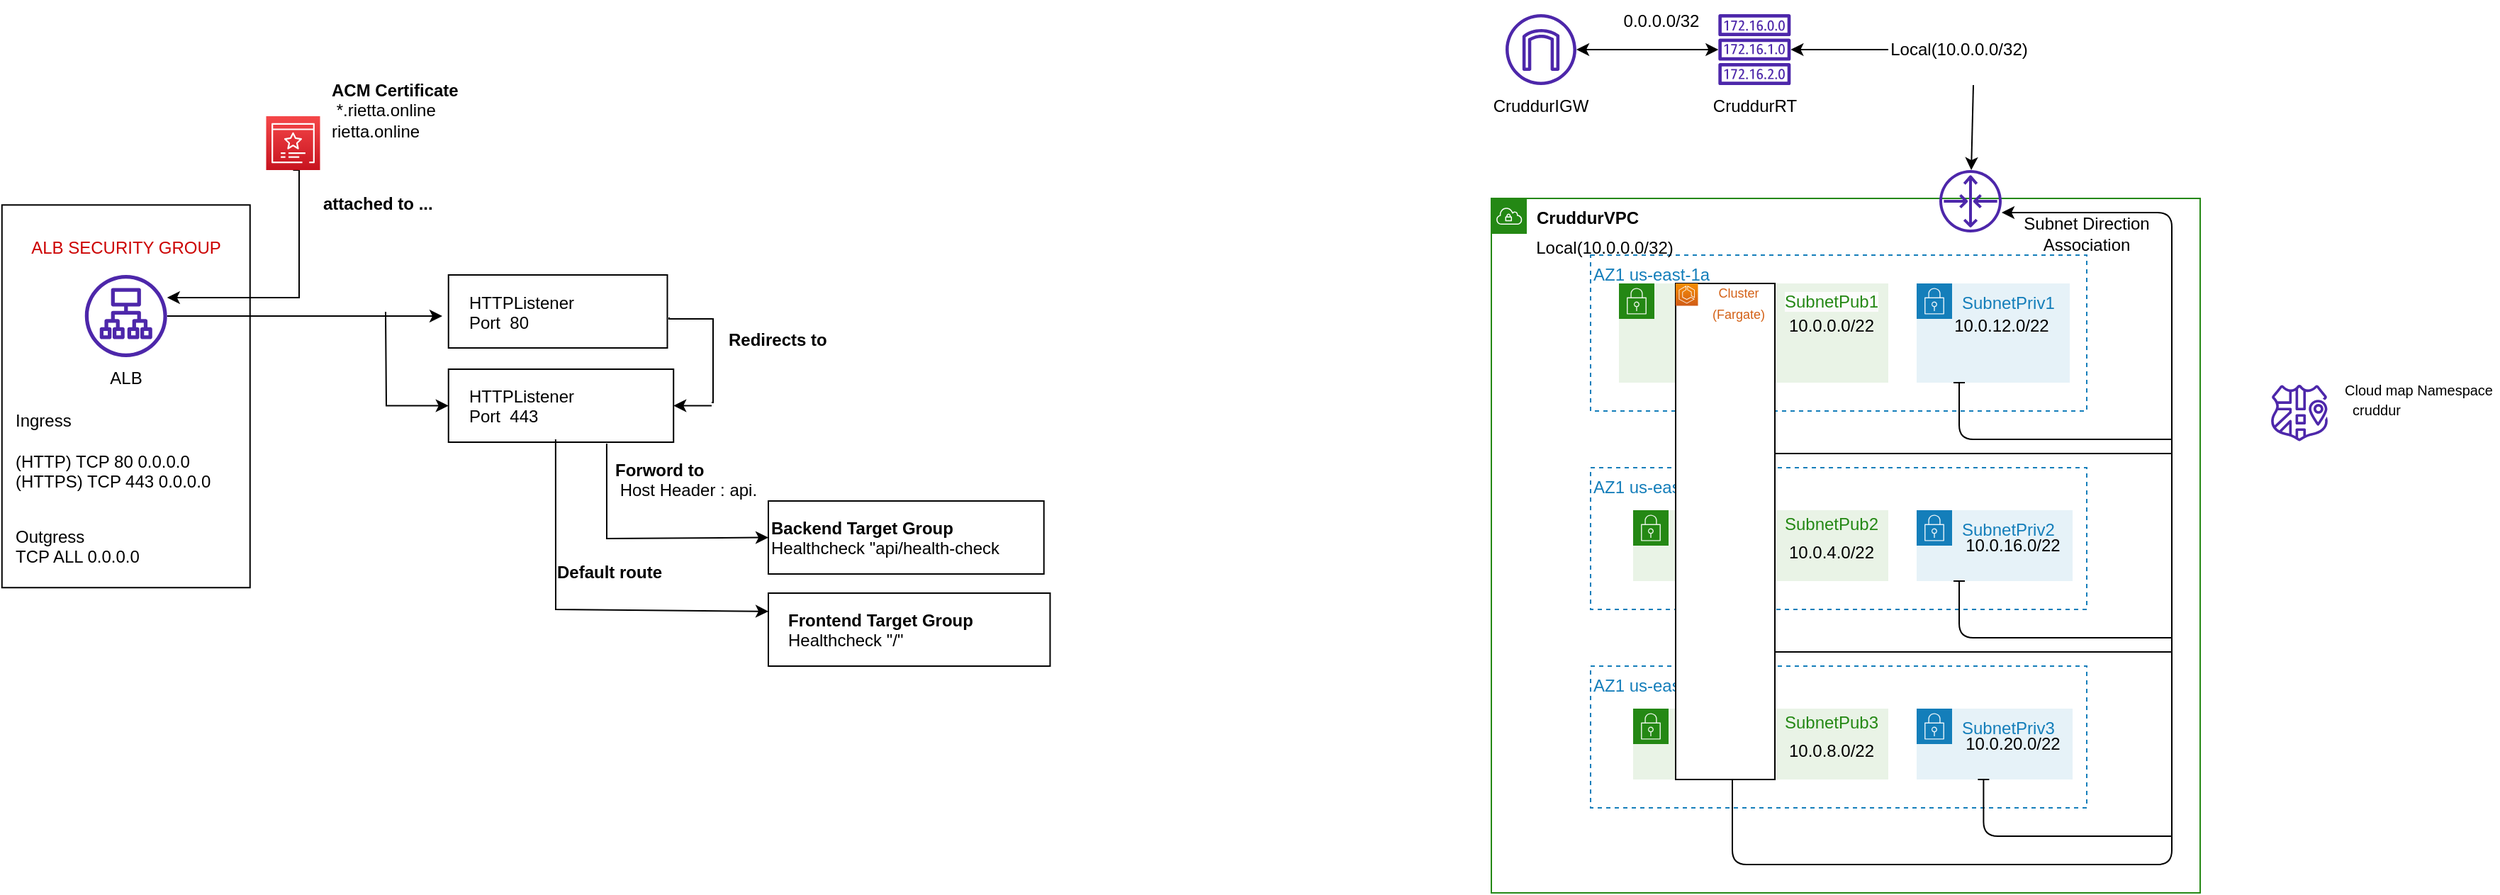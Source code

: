 <mxfile version="21.6.1" type="github">
  <diagram name="Page-1" id="R-quI3UAUqY8mXfWR5DA">
    <mxGraphModel dx="1554" dy="1462" grid="1" gridSize="10" guides="1" tooltips="1" connect="1" arrows="1" fold="1" page="1" pageScale="1" pageWidth="850" pageHeight="1100" math="0" shadow="0">
      <root>
        <mxCell id="0" />
        <mxCell id="1" parent="0" />
        <mxCell id="Xi_Mlwiq7mVEcRBWBNJl-1" value="&lt;b&gt;&lt;font color=&quot;#000000&quot;&gt;CruddurVPC&lt;/font&gt;&lt;/b&gt;" style="points=[[0,0],[0.25,0],[0.5,0],[0.75,0],[1,0],[1,0.25],[1,0.5],[1,0.75],[1,1],[0.75,1],[0.5,1],[0.25,1],[0,1],[0,0.75],[0,0.5],[0,0.25]];outlineConnect=0;gradientColor=none;html=1;whiteSpace=wrap;fontSize=12;fontStyle=0;container=1;pointerEvents=0;collapsible=0;recursiveResize=0;shape=mxgraph.aws4.group;grIcon=mxgraph.aws4.group_vpc;strokeColor=#248814;fillColor=none;verticalAlign=top;align=left;spacingLeft=30;fontColor=#AAB7B8;dashed=0;rounded=0;" parent="1" vertex="1">
          <mxGeometry x="330" y="20" width="500" height="490" as="geometry" />
        </mxCell>
        <mxCell id="Xi_Mlwiq7mVEcRBWBNJl-22" value="AZ1 us-east-1a" style="fillColor=none;strokeColor=#147EBA;dashed=1;verticalAlign=top;fontStyle=0;fontColor=#147EBA;whiteSpace=wrap;html=1;align=left;rounded=0;" parent="Xi_Mlwiq7mVEcRBWBNJl-1" vertex="1">
          <mxGeometry x="70" y="40" width="350" height="110" as="geometry" />
        </mxCell>
        <mxCell id="Xi_Mlwiq7mVEcRBWBNJl-2" value="AZ1 us-east-1b" style="fillColor=none;strokeColor=#147EBA;dashed=1;verticalAlign=top;fontStyle=0;fontColor=#147EBA;whiteSpace=wrap;html=1;align=left;rounded=0;" parent="Xi_Mlwiq7mVEcRBWBNJl-1" vertex="1">
          <mxGeometry x="70" y="190" width="350" height="100" as="geometry" />
        </mxCell>
        <mxCell id="Xi_Mlwiq7mVEcRBWBNJl-3" value="SubnetPriv2" style="points=[[0,0],[0.25,0],[0.5,0],[0.75,0],[1,0],[1,0.25],[1,0.5],[1,0.75],[1,1],[0.75,1],[0.5,1],[0.25,1],[0,1],[0,0.75],[0,0.5],[0,0.25]];outlineConnect=0;gradientColor=none;html=1;whiteSpace=wrap;fontSize=12;fontStyle=0;container=1;pointerEvents=0;collapsible=0;recursiveResize=0;shape=mxgraph.aws4.group;grIcon=mxgraph.aws4.group_security_group;grStroke=0;strokeColor=#147EBA;fillColor=#E6F2F8;verticalAlign=top;align=left;spacingLeft=30;fontColor=#147EBA;dashed=0;rounded=0;" parent="Xi_Mlwiq7mVEcRBWBNJl-1" vertex="1">
          <mxGeometry x="300" y="220" width="110" height="50" as="geometry" />
        </mxCell>
        <mxCell id="Xi_Mlwiq7mVEcRBWBNJl-4" style="edgeStyle=orthogonalEdgeStyle;rounded=0;orthogonalLoop=1;jettySize=auto;html=1;exitX=0.5;exitY=1;exitDx=0;exitDy=0;" parent="Xi_Mlwiq7mVEcRBWBNJl-1" source="Xi_Mlwiq7mVEcRBWBNJl-2" target="Xi_Mlwiq7mVEcRBWBNJl-2" edge="1">
          <mxGeometry relative="1" as="geometry" />
        </mxCell>
        <mxCell id="Xi_Mlwiq7mVEcRBWBNJl-5" value="" style="points=[[0,0],[0.25,0],[0.5,0],[0.75,0],[1,0],[1,0.25],[1,0.5],[1,0.75],[1,1],[0.75,1],[0.5,1],[0.25,1],[0,1],[0,0.75],[0,0.5],[0,0.25]];outlineConnect=0;gradientColor=none;html=1;whiteSpace=wrap;fontSize=12;fontStyle=0;container=1;pointerEvents=0;collapsible=0;recursiveResize=0;shape=mxgraph.aws4.group;grIcon=mxgraph.aws4.group_security_group;grStroke=0;strokeColor=#248814;fillColor=#E9F3E6;verticalAlign=top;align=left;spacingLeft=30;fontColor=#248814;dashed=0;rounded=0;" parent="Xi_Mlwiq7mVEcRBWBNJl-1" vertex="1">
          <mxGeometry x="100" y="220" width="180" height="50" as="geometry" />
        </mxCell>
        <mxCell id="Xi_Mlwiq7mVEcRBWBNJl-6" value="10.0.16.0/22" style="text;strokeColor=none;align=center;fillColor=none;html=1;verticalAlign=middle;whiteSpace=wrap;rounded=0;" parent="Xi_Mlwiq7mVEcRBWBNJl-1" vertex="1">
          <mxGeometry x="328" y="235" width="80" height="20" as="geometry" />
        </mxCell>
        <mxCell id="Xi_Mlwiq7mVEcRBWBNJl-7" style="edgeStyle=orthogonalEdgeStyle;orthogonalLoop=1;jettySize=auto;html=1;elbow=vertical;startArrow=baseDash;startFill=0;endArrow=none;endFill=0;" parent="Xi_Mlwiq7mVEcRBWBNJl-1" edge="1">
          <mxGeometry relative="1" as="geometry">
            <mxPoint x="480" y="320" as="targetPoint" />
            <mxPoint x="170" y="270" as="sourcePoint" />
            <Array as="points">
              <mxPoint x="170" y="320" />
            </Array>
          </mxGeometry>
        </mxCell>
        <mxCell id="Xi_Mlwiq7mVEcRBWBNJl-8" value="10.0.4.0/22" style="text;strokeColor=none;align=center;fillColor=none;html=1;verticalAlign=middle;whiteSpace=wrap;rounded=0;" parent="Xi_Mlwiq7mVEcRBWBNJl-1" vertex="1">
          <mxGeometry x="200" y="240" width="80" height="20" as="geometry" />
        </mxCell>
        <mxCell id="Xi_Mlwiq7mVEcRBWBNJl-9" value="AZ1 us-east-1c" style="fillColor=none;strokeColor=#147EBA;dashed=1;verticalAlign=top;fontStyle=0;fontColor=#147EBA;whiteSpace=wrap;html=1;align=left;rounded=0;" parent="Xi_Mlwiq7mVEcRBWBNJl-1" vertex="1">
          <mxGeometry x="70" y="330" width="350" height="100" as="geometry" />
        </mxCell>
        <mxCell id="Xi_Mlwiq7mVEcRBWBNJl-10" value="SubnetPriv3" style="points=[[0,0],[0.25,0],[0.5,0],[0.75,0],[1,0],[1,0.25],[1,0.5],[1,0.75],[1,1],[0.75,1],[0.5,1],[0.25,1],[0,1],[0,0.75],[0,0.5],[0,0.25]];outlineConnect=0;gradientColor=none;html=1;whiteSpace=wrap;fontSize=12;fontStyle=0;container=1;pointerEvents=0;collapsible=0;recursiveResize=0;shape=mxgraph.aws4.group;grIcon=mxgraph.aws4.group_security_group;grStroke=0;strokeColor=#147EBA;fillColor=#E6F2F8;verticalAlign=top;align=left;spacingLeft=30;fontColor=#147EBA;dashed=0;rounded=0;" parent="Xi_Mlwiq7mVEcRBWBNJl-1" vertex="1">
          <mxGeometry x="300" y="360" width="110" height="50" as="geometry" />
        </mxCell>
        <mxCell id="Xi_Mlwiq7mVEcRBWBNJl-14" value="10.0.20.0/22" style="text;strokeColor=none;align=center;fillColor=none;html=1;verticalAlign=middle;whiteSpace=wrap;rounded=0;" parent="Xi_Mlwiq7mVEcRBWBNJl-10" vertex="1">
          <mxGeometry x="28" y="15" width="80" height="20" as="geometry" />
        </mxCell>
        <mxCell id="Xi_Mlwiq7mVEcRBWBNJl-11" style="edgeStyle=orthogonalEdgeStyle;rounded=0;orthogonalLoop=1;jettySize=auto;html=1;exitX=0.5;exitY=1;exitDx=0;exitDy=0;" parent="Xi_Mlwiq7mVEcRBWBNJl-1" source="Xi_Mlwiq7mVEcRBWBNJl-9" target="Xi_Mlwiq7mVEcRBWBNJl-9" edge="1">
          <mxGeometry relative="1" as="geometry" />
        </mxCell>
        <mxCell id="Xi_Mlwiq7mVEcRBWBNJl-12" value="" style="points=[[0,0],[0.25,0],[0.5,0],[0.75,0],[1,0],[1,0.25],[1,0.5],[1,0.75],[1,1],[0.75,1],[0.5,1],[0.25,1],[0,1],[0,0.75],[0,0.5],[0,0.25]];outlineConnect=0;gradientColor=none;html=1;whiteSpace=wrap;fontSize=12;fontStyle=0;container=1;pointerEvents=0;collapsible=0;recursiveResize=0;shape=mxgraph.aws4.group;grIcon=mxgraph.aws4.group_security_group;grStroke=0;strokeColor=#248814;fillColor=#E9F3E6;verticalAlign=top;align=left;spacingLeft=30;fontColor=#248814;dashed=0;rounded=0;" parent="Xi_Mlwiq7mVEcRBWBNJl-1" vertex="1">
          <mxGeometry x="100" y="360" width="180" height="50" as="geometry" />
        </mxCell>
        <mxCell id="Xi_Mlwiq7mVEcRBWBNJl-42" value="&lt;font color=&quot;#248814&quot;&gt;SubnetPub3&lt;/font&gt;" style="text;strokeColor=none;align=center;fillColor=none;html=1;verticalAlign=middle;whiteSpace=wrap;rounded=0;" parent="Xi_Mlwiq7mVEcRBWBNJl-12" vertex="1">
          <mxGeometry x="100" width="80" height="20" as="geometry" />
        </mxCell>
        <mxCell id="Xi_Mlwiq7mVEcRBWBNJl-13" style="edgeStyle=orthogonalEdgeStyle;orthogonalLoop=1;jettySize=auto;html=1;elbow=vertical;exitX=0.429;exitY=1;exitDx=0;exitDy=0;exitPerimeter=0;startArrow=baseDash;startFill=0;endArrow=none;endFill=0;" parent="Xi_Mlwiq7mVEcRBWBNJl-1" source="Xi_Mlwiq7mVEcRBWBNJl-10" edge="1">
          <mxGeometry relative="1" as="geometry">
            <mxPoint x="480" y="450" as="targetPoint" />
            <mxPoint x="330" y="420" as="sourcePoint" />
            <Array as="points">
              <mxPoint x="347" y="450" />
            </Array>
          </mxGeometry>
        </mxCell>
        <mxCell id="Xi_Mlwiq7mVEcRBWBNJl-15" value="10.0.8.0/22" style="text;strokeColor=none;align=center;fillColor=none;html=1;verticalAlign=middle;whiteSpace=wrap;rounded=0;" parent="Xi_Mlwiq7mVEcRBWBNJl-1" vertex="1">
          <mxGeometry x="200" y="380" width="80" height="20" as="geometry" />
        </mxCell>
        <mxCell id="Xi_Mlwiq7mVEcRBWBNJl-16" value="Local(10.0.0.0/32)" style="text;strokeColor=none;align=center;fillColor=none;html=1;verticalAlign=middle;whiteSpace=wrap;rounded=0;" parent="Xi_Mlwiq7mVEcRBWBNJl-1" vertex="1">
          <mxGeometry x="30" y="20" width="100" height="30" as="geometry" />
        </mxCell>
        <mxCell id="Xi_Mlwiq7mVEcRBWBNJl-17" style="rounded=0;orthogonalLoop=1;jettySize=auto;html=1;startArrow=classic;startFill=1;endArrow=none;endFill=0;" parent="Xi_Mlwiq7mVEcRBWBNJl-1" source="Xi_Mlwiq7mVEcRBWBNJl-19" edge="1">
          <mxGeometry relative="1" as="geometry">
            <mxPoint x="340" y="-80" as="targetPoint" />
          </mxGeometry>
        </mxCell>
        <mxCell id="Xi_Mlwiq7mVEcRBWBNJl-18" style="edgeStyle=orthogonalEdgeStyle;orthogonalLoop=1;jettySize=auto;html=1;elbow=vertical;endArrow=baseDash;endFill=0;startArrow=classic;startFill=1;" parent="Xi_Mlwiq7mVEcRBWBNJl-1" source="Xi_Mlwiq7mVEcRBWBNJl-19" target="Xi_Mlwiq7mVEcRBWBNJl-12" edge="1">
          <mxGeometry relative="1" as="geometry">
            <Array as="points">
              <mxPoint x="480" y="10" />
              <mxPoint x="480" y="470" />
              <mxPoint x="170" y="470" />
            </Array>
          </mxGeometry>
        </mxCell>
        <mxCell id="Xi_Mlwiq7mVEcRBWBNJl-19" value="" style="outlineConnect=0;fontColor=#232F3E;gradientColor=none;fillColor=#4D27AA;strokeColor=none;dashed=0;verticalLabelPosition=bottom;verticalAlign=top;align=center;html=1;fontSize=12;fontStyle=0;aspect=fixed;pointerEvents=1;shape=mxgraph.aws4.router;rounded=0;" parent="Xi_Mlwiq7mVEcRBWBNJl-1" vertex="1">
          <mxGeometry x="316" y="-20" width="44" height="44" as="geometry" />
        </mxCell>
        <mxCell id="Xi_Mlwiq7mVEcRBWBNJl-20" style="edgeStyle=orthogonalEdgeStyle;orthogonalLoop=1;jettySize=auto;html=1;elbow=vertical;exitX=0.429;exitY=1;exitDx=0;exitDy=0;exitPerimeter=0;startArrow=baseDash;startFill=0;endArrow=none;endFill=0;" parent="Xi_Mlwiq7mVEcRBWBNJl-1" edge="1">
          <mxGeometry relative="1" as="geometry">
            <mxPoint x="480" y="310" as="targetPoint" />
            <mxPoint x="330" y="270" as="sourcePoint" />
            <Array as="points">
              <mxPoint x="330" y="310" />
            </Array>
          </mxGeometry>
        </mxCell>
        <mxCell id="Xi_Mlwiq7mVEcRBWBNJl-21" style="edgeStyle=orthogonalEdgeStyle;orthogonalLoop=1;jettySize=auto;html=1;elbow=vertical;startArrow=baseDash;startFill=0;endArrow=none;endFill=0;" parent="Xi_Mlwiq7mVEcRBWBNJl-1" edge="1">
          <mxGeometry relative="1" as="geometry">
            <mxPoint x="480" y="180" as="targetPoint" />
            <mxPoint x="170" y="130" as="sourcePoint" />
            <Array as="points">
              <mxPoint x="170" y="180" />
            </Array>
          </mxGeometry>
        </mxCell>
        <mxCell id="Xi_Mlwiq7mVEcRBWBNJl-23" value="SubnetPriv1" style="points=[[0,0],[0.25,0],[0.5,0],[0.75,0],[1,0],[1,0.25],[1,0.5],[1,0.75],[1,1],[0.75,1],[0.5,1],[0.25,1],[0,1],[0,0.75],[0,0.5],[0,0.25]];outlineConnect=0;gradientColor=none;html=1;whiteSpace=wrap;fontSize=12;fontStyle=0;container=1;pointerEvents=0;collapsible=0;recursiveResize=0;shape=mxgraph.aws4.group;grIcon=mxgraph.aws4.group_security_group;grStroke=0;strokeColor=#147EBA;fillColor=#E6F2F8;verticalAlign=top;align=left;spacingLeft=30;fontColor=#147EBA;dashed=0;rounded=0;" parent="Xi_Mlwiq7mVEcRBWBNJl-1" vertex="1">
          <mxGeometry x="300" y="60" width="108" height="70" as="geometry" />
        </mxCell>
        <mxCell id="Xi_Mlwiq7mVEcRBWBNJl-24" style="edgeStyle=orthogonalEdgeStyle;rounded=0;orthogonalLoop=1;jettySize=auto;html=1;exitX=0.5;exitY=1;exitDx=0;exitDy=0;" parent="Xi_Mlwiq7mVEcRBWBNJl-1" source="Xi_Mlwiq7mVEcRBWBNJl-22" target="Xi_Mlwiq7mVEcRBWBNJl-22" edge="1">
          <mxGeometry relative="1" as="geometry" />
        </mxCell>
        <mxCell id="Xi_Mlwiq7mVEcRBWBNJl-25" value="" style="points=[[0,0],[0.25,0],[0.5,0],[0.75,0],[1,0],[1,0.25],[1,0.5],[1,0.75],[1,1],[0.75,1],[0.5,1],[0.25,1],[0,1],[0,0.75],[0,0.5],[0,0.25]];outlineConnect=0;gradientColor=none;html=1;whiteSpace=wrap;fontSize=12;fontStyle=0;container=1;pointerEvents=0;collapsible=0;recursiveResize=0;shape=mxgraph.aws4.group;grIcon=mxgraph.aws4.group_security_group;grStroke=0;strokeColor=#248814;fillColor=#E9F3E6;verticalAlign=top;align=left;spacingLeft=30;fontColor=#248814;dashed=0;rounded=0;" parent="Xi_Mlwiq7mVEcRBWBNJl-1" vertex="1">
          <mxGeometry x="90" y="60" width="190" height="70" as="geometry" />
        </mxCell>
        <mxCell id="Xi_Mlwiq7mVEcRBWBNJl-27" value="10.0.0.0/22" style="text;strokeColor=none;align=center;fillColor=none;html=1;verticalAlign=middle;whiteSpace=wrap;rounded=0;" parent="Xi_Mlwiq7mVEcRBWBNJl-25" vertex="1">
          <mxGeometry x="110" y="20" width="80" height="20" as="geometry" />
        </mxCell>
        <mxCell id="Xi_Mlwiq7mVEcRBWBNJl-26" value="10.0.12.0/22" style="text;strokeColor=none;align=center;fillColor=none;html=1;verticalAlign=middle;whiteSpace=wrap;rounded=0;" parent="Xi_Mlwiq7mVEcRBWBNJl-1" vertex="1">
          <mxGeometry x="320" y="80" width="80" height="20" as="geometry" />
        </mxCell>
        <mxCell id="Xi_Mlwiq7mVEcRBWBNJl-28" style="edgeStyle=orthogonalEdgeStyle;orthogonalLoop=1;jettySize=auto;html=1;elbow=vertical;exitX=0.429;exitY=1;exitDx=0;exitDy=0;exitPerimeter=0;startArrow=baseDash;startFill=0;endArrow=none;endFill=0;" parent="Xi_Mlwiq7mVEcRBWBNJl-1" edge="1">
          <mxGeometry relative="1" as="geometry">
            <mxPoint x="480" y="170" as="targetPoint" />
            <mxPoint x="330" y="130" as="sourcePoint" />
            <Array as="points">
              <mxPoint x="330" y="170" />
            </Array>
          </mxGeometry>
        </mxCell>
        <mxCell id="Xi_Mlwiq7mVEcRBWBNJl-29" value="Subnet Direction Association" style="text;strokeColor=none;align=center;fillColor=none;html=1;verticalAlign=middle;whiteSpace=wrap;rounded=0;" parent="Xi_Mlwiq7mVEcRBWBNJl-1" vertex="1">
          <mxGeometry x="370" y="10" width="100" height="30" as="geometry" />
        </mxCell>
        <mxCell id="Xi_Mlwiq7mVEcRBWBNJl-39" value="&#xa;&lt;span style=&quot;color: rgb(36, 136, 20); font-family: Helvetica; font-size: 12px; font-style: normal; font-variant-ligatures: normal; font-variant-caps: normal; font-weight: 400; letter-spacing: normal; orphans: 2; text-align: left; text-indent: 0px; text-transform: none; widows: 2; word-spacing: 0px; -webkit-text-stroke-width: 0px; background-color: rgb(251, 251, 251); text-decoration-thickness: initial; text-decoration-style: initial; text-decoration-color: initial; float: none; display: inline !important;&quot;&gt;SubnetPub1&lt;/span&gt;&#xa;&#xa;" style="text;strokeColor=none;align=center;fillColor=none;html=1;verticalAlign=middle;whiteSpace=wrap;rounded=0;" parent="Xi_Mlwiq7mVEcRBWBNJl-1" vertex="1">
          <mxGeometry x="200" y="70" width="80" height="20" as="geometry" />
        </mxCell>
        <mxCell id="Xi_Mlwiq7mVEcRBWBNJl-41" value="&lt;font color=&quot;#248814&quot;&gt;SubnetPub2&lt;/font&gt;" style="text;strokeColor=none;align=center;fillColor=none;html=1;verticalAlign=middle;whiteSpace=wrap;rounded=0;" parent="Xi_Mlwiq7mVEcRBWBNJl-1" vertex="1">
          <mxGeometry x="200" y="220" width="80" height="20" as="geometry" />
        </mxCell>
        <mxCell id="Xi_Mlwiq7mVEcRBWBNJl-48" value="" style="group;fillColor=none;shadow=0;" parent="Xi_Mlwiq7mVEcRBWBNJl-1" vertex="1" connectable="0">
          <mxGeometry x="130" y="60" width="70" height="350" as="geometry" />
        </mxCell>
        <mxCell id="Xi_Mlwiq7mVEcRBWBNJl-43" value="" style="rounded=0;whiteSpace=wrap;html=1;" parent="Xi_Mlwiq7mVEcRBWBNJl-48" vertex="1">
          <mxGeometry width="70" height="350" as="geometry" />
        </mxCell>
        <mxCell id="Xi_Mlwiq7mVEcRBWBNJl-44" value="" style="sketch=0;points=[[0,0,0],[0.25,0,0],[0.5,0,0],[0.75,0,0],[1,0,0],[0,1,0],[0.25,1,0],[0.5,1,0],[0.75,1,0],[1,1,0],[0,0.25,0],[0,0.5,0],[0,0.75,0],[1,0.25,0],[1,0.5,0],[1,0.75,0]];outlineConnect=0;fontColor=#232F3E;gradientColor=#F78E04;gradientDirection=north;fillColor=#D05C17;strokeColor=#ffffff;dashed=0;verticalLabelPosition=bottom;verticalAlign=top;align=center;html=1;fontSize=12;fontStyle=0;aspect=fixed;shape=mxgraph.aws4.resourceIcon;resIcon=mxgraph.aws4.ecs;" parent="Xi_Mlwiq7mVEcRBWBNJl-48" vertex="1">
          <mxGeometry width="15.75" height="15.75" as="geometry" />
        </mxCell>
        <mxCell id="Xi_Mlwiq7mVEcRBWBNJl-46" value="&lt;font color=&quot;#d36015&quot; style=&quot;font-size: 9px;&quot;&gt;Cluster (Fargate)&lt;/font&gt;" style="text;strokeColor=none;align=center;fillColor=none;html=1;verticalAlign=middle;whiteSpace=wrap;rounded=0;" parent="Xi_Mlwiq7mVEcRBWBNJl-48" vertex="1">
          <mxGeometry x="17.5" y="5.94" width="52.5" height="13.12" as="geometry" />
        </mxCell>
        <mxCell id="Xi_Mlwiq7mVEcRBWBNJl-30" style="edgeStyle=orthogonalEdgeStyle;rounded=0;orthogonalLoop=1;jettySize=auto;html=1;startArrow=classic;startFill=1;" parent="1" source="Xi_Mlwiq7mVEcRBWBNJl-31" target="Xi_Mlwiq7mVEcRBWBNJl-33" edge="1">
          <mxGeometry relative="1" as="geometry" />
        </mxCell>
        <mxCell id="Xi_Mlwiq7mVEcRBWBNJl-31" value="" style="outlineConnect=0;fontColor=#232F3E;gradientColor=none;fillColor=#4D27AA;strokeColor=none;dashed=0;verticalLabelPosition=bottom;verticalAlign=top;align=center;html=1;fontSize=12;fontStyle=0;aspect=fixed;pointerEvents=1;shape=mxgraph.aws4.internet_gateway;rounded=0;" parent="1" vertex="1">
          <mxGeometry x="340" y="-110" width="50" height="50" as="geometry" />
        </mxCell>
        <mxCell id="Xi_Mlwiq7mVEcRBWBNJl-32" style="edgeStyle=orthogonalEdgeStyle;rounded=0;orthogonalLoop=1;jettySize=auto;html=1;startArrow=classic;startFill=1;endArrow=none;endFill=0;" parent="1" source="Xi_Mlwiq7mVEcRBWBNJl-33" edge="1">
          <mxGeometry relative="1" as="geometry">
            <mxPoint x="610" y="-85" as="targetPoint" />
          </mxGeometry>
        </mxCell>
        <mxCell id="Xi_Mlwiq7mVEcRBWBNJl-33" value="" style="outlineConnect=0;fontColor=#232F3E;gradientColor=none;fillColor=#4D27AA;strokeColor=none;dashed=0;verticalLabelPosition=bottom;verticalAlign=top;align=center;html=1;fontSize=12;fontStyle=0;aspect=fixed;pointerEvents=1;shape=mxgraph.aws4.route_table;rounded=0;" parent="1" vertex="1">
          <mxGeometry x="490" y="-110" width="51.32" height="50" as="geometry" />
        </mxCell>
        <mxCell id="Xi_Mlwiq7mVEcRBWBNJl-34" value="Local(10.0.0.0/32)" style="text;strokeColor=none;align=center;fillColor=none;html=1;verticalAlign=middle;whiteSpace=wrap;rounded=0;" parent="1" vertex="1">
          <mxGeometry x="610" y="-100" width="100" height="30" as="geometry" />
        </mxCell>
        <mxCell id="Xi_Mlwiq7mVEcRBWBNJl-35" value="CruddurIGW" style="text;strokeColor=none;align=center;fillColor=none;html=1;verticalAlign=middle;whiteSpace=wrap;rounded=0;" parent="1" vertex="1">
          <mxGeometry x="315" y="-60" width="100" height="30" as="geometry" />
        </mxCell>
        <mxCell id="Xi_Mlwiq7mVEcRBWBNJl-36" value="0.0.0.0/32" style="text;strokeColor=none;align=center;fillColor=none;html=1;verticalAlign=middle;whiteSpace=wrap;rounded=0;" parent="1" vertex="1">
          <mxGeometry x="400" y="-120" width="100" height="30" as="geometry" />
        </mxCell>
        <mxCell id="Xi_Mlwiq7mVEcRBWBNJl-37" value="CruddurRT" style="text;strokeColor=none;align=center;fillColor=none;html=1;verticalAlign=middle;whiteSpace=wrap;rounded=0;" parent="1" vertex="1">
          <mxGeometry x="465.66" y="-60" width="100" height="30" as="geometry" />
        </mxCell>
        <mxCell id="VnygE6IcTzNg27r3DCt2-1" value="" style="rounded=0;whiteSpace=wrap;html=1;rotation=90;" parent="1" vertex="1">
          <mxGeometry x="-768.12" y="72.13" width="270" height="175" as="geometry" />
        </mxCell>
        <mxCell id="VnygE6IcTzNg27r3DCt2-12" style="edgeStyle=orthogonalEdgeStyle;rounded=0;orthogonalLoop=1;jettySize=auto;html=1;entryX=0.5;entryY=1;entryDx=0;entryDy=0;entryPerimeter=0;endArrow=none;endFill=0;startArrow=classic;startFill=1;" parent="1" source="VnygE6IcTzNg27r3DCt2-2" target="VnygE6IcTzNg27r3DCt2-8" edge="1">
          <mxGeometry relative="1" as="geometry">
            <mxPoint x="-110" y="190" as="targetPoint" />
            <Array as="points">
              <mxPoint x="-511" y="90" />
            </Array>
          </mxGeometry>
        </mxCell>
        <mxCell id="VnygE6IcTzNg27r3DCt2-25" style="edgeStyle=orthogonalEdgeStyle;rounded=0;orthogonalLoop=1;jettySize=auto;html=1;" parent="1" source="VnygE6IcTzNg27r3DCt2-2" edge="1">
          <mxGeometry relative="1" as="geometry">
            <mxPoint x="-410" y="103" as="targetPoint" />
          </mxGeometry>
        </mxCell>
        <mxCell id="VnygE6IcTzNg27r3DCt2-2" value="" style="sketch=0;outlineConnect=0;fontColor=#232F3E;gradientColor=none;fillColor=#4D27AA;strokeColor=none;dashed=0;verticalLabelPosition=bottom;verticalAlign=top;align=center;html=1;fontSize=12;fontStyle=0;aspect=fixed;pointerEvents=1;shape=mxgraph.aws4.application_load_balancer;" parent="1" vertex="1">
          <mxGeometry x="-662.12" y="74" width="58" height="58" as="geometry" />
        </mxCell>
        <mxCell id="VnygE6IcTzNg27r3DCt2-3" value="&lt;font color=&quot;#cc0000&quot;&gt;ALB SECURITY GROUP&lt;/font&gt;" style="text;strokeColor=none;align=center;fillColor=none;html=1;verticalAlign=middle;whiteSpace=wrap;rounded=0;" parent="1" vertex="1">
          <mxGeometry x="-708.13" y="40" width="150" height="30" as="geometry" />
        </mxCell>
        <mxCell id="VnygE6IcTzNg27r3DCt2-4" value="ALB" style="text;strokeColor=none;align=center;fillColor=none;html=1;verticalAlign=middle;whiteSpace=wrap;rounded=0;" parent="1" vertex="1">
          <mxGeometry x="-683.12" y="132" width="100" height="30" as="geometry" />
        </mxCell>
        <mxCell id="VnygE6IcTzNg27r3DCt2-5" value="Ingress" style="text;strokeColor=none;align=left;fillColor=none;html=1;verticalAlign=middle;whiteSpace=wrap;rounded=0;" parent="1" vertex="1">
          <mxGeometry x="-713.12" y="162" width="100" height="30" as="geometry" />
        </mxCell>
        <mxCell id="VnygE6IcTzNg27r3DCt2-6" value="(HTTP) TCP 80 0.0.0.0&lt;br&gt;(HTTPS) TCP 443 0.0.0.0" style="text;whiteSpace=wrap;html=1;" parent="1" vertex="1">
          <mxGeometry x="-713.12" y="192" width="150" height="40" as="geometry" />
        </mxCell>
        <mxCell id="VnygE6IcTzNg27r3DCt2-7" value="Outgress&lt;br&gt;TCP ALL 0.0.0.0" style="text;whiteSpace=wrap;html=1;" parent="1" vertex="1">
          <mxGeometry x="-713.12" y="245" width="130" height="40" as="geometry" />
        </mxCell>
        <mxCell id="VnygE6IcTzNg27r3DCt2-8" value="" style="sketch=0;points=[[0,0,0],[0.25,0,0],[0.5,0,0],[0.75,0,0],[1,0,0],[0,1,0],[0.25,1,0],[0.5,1,0],[0.75,1,0],[1,1,0],[0,0.25,0],[0,0.5,0],[0,0.75,0],[1,0.25,0],[1,0.5,0],[1,0.75,0]];outlineConnect=0;fontColor=#232F3E;gradientColor=#F54749;gradientDirection=north;fillColor=#C7131F;strokeColor=#ffffff;dashed=0;verticalLabelPosition=bottom;verticalAlign=top;align=center;html=1;fontSize=12;fontStyle=0;aspect=fixed;shape=mxgraph.aws4.resourceIcon;resIcon=mxgraph.aws4.certificate_manager_3;" parent="1" vertex="1">
          <mxGeometry x="-534.25" y="-38" width="38" height="38" as="geometry" />
        </mxCell>
        <mxCell id="VnygE6IcTzNg27r3DCt2-13" value="&lt;b&gt;attached to ...&lt;/b&gt;" style="text;whiteSpace=wrap;html=1;" parent="1" vertex="1">
          <mxGeometry x="-496.25" y="10" width="90.62" height="40" as="geometry" />
        </mxCell>
        <mxCell id="VnygE6IcTzNg27r3DCt2-14" value="&lt;b&gt;ACM Certificate&lt;br&gt;&amp;nbsp;&lt;/b&gt;*.rietta.online&lt;br&gt;rietta.online" style="text;whiteSpace=wrap;html=1;" parent="1" vertex="1">
          <mxGeometry x="-490" y="-70" width="130" height="60" as="geometry" />
        </mxCell>
        <mxCell id="VnygE6IcTzNg27r3DCt2-15" value="" style="rounded=0;whiteSpace=wrap;html=1;rotation=-180;" parent="1" vertex="1">
          <mxGeometry x="-405.63" y="74.0" width="154.37" height="51.51" as="geometry" />
        </mxCell>
        <mxCell id="VnygE6IcTzNg27r3DCt2-20" style="edgeStyle=orthogonalEdgeStyle;rounded=0;orthogonalLoop=1;jettySize=auto;html=1;endArrow=none;endFill=0;" parent="1" edge="1">
          <mxGeometry relative="1" as="geometry">
            <mxPoint x="-220" y="164" as="targetPoint" />
            <mxPoint x="-250" y="104" as="sourcePoint" />
            <Array as="points">
              <mxPoint x="-250" y="105" />
              <mxPoint x="-219" y="105" />
              <mxPoint x="-219" y="164" />
            </Array>
          </mxGeometry>
        </mxCell>
        <mxCell id="VnygE6IcTzNg27r3DCt2-17" value="HTTPListener&lt;br&gt;Port&amp;nbsp; 80" style="text;whiteSpace=wrap;html=1;" parent="1" vertex="1">
          <mxGeometry x="-393.45" y="79.75" width="130" height="40" as="geometry" />
        </mxCell>
        <mxCell id="VnygE6IcTzNg27r3DCt2-26" style="edgeStyle=orthogonalEdgeStyle;rounded=0;orthogonalLoop=1;jettySize=auto;html=1;exitX=1;exitY=0.5;exitDx=0;exitDy=0;endArrow=none;endFill=0;startArrow=classic;startFill=1;" parent="1" source="VnygE6IcTzNg27r3DCt2-18" edge="1">
          <mxGeometry relative="1" as="geometry">
            <mxPoint x="-450" y="100" as="targetPoint" />
          </mxGeometry>
        </mxCell>
        <mxCell id="VnygE6IcTzNg27r3DCt2-27" style="edgeStyle=orthogonalEdgeStyle;rounded=0;orthogonalLoop=1;jettySize=auto;html=1;endArrow=none;endFill=0;startArrow=classic;startFill=1;" parent="1" source="VnygE6IcTzNg27r3DCt2-18" edge="1">
          <mxGeometry relative="1" as="geometry">
            <mxPoint x="-220" y="166.245" as="targetPoint" />
          </mxGeometry>
        </mxCell>
        <mxCell id="Hjd-oV-XgTT8JIUolS_M-9" style="edgeStyle=none;rounded=0;orthogonalLoop=1;jettySize=auto;html=1;entryX=1;entryY=0.5;entryDx=0;entryDy=0;exitX=0.297;exitY=-0.019;exitDx=0;exitDy=0;exitPerimeter=0;" edge="1" parent="1" source="VnygE6IcTzNg27r3DCt2-18" target="Hjd-oV-XgTT8JIUolS_M-2">
          <mxGeometry relative="1" as="geometry">
            <mxPoint x="-320.169" y="192.0" as="sourcePoint" />
            <mxPoint x="-220.0" y="260.021" as="targetPoint" />
            <Array as="points">
              <mxPoint x="-294" y="260" />
            </Array>
          </mxGeometry>
        </mxCell>
        <mxCell id="VnygE6IcTzNg27r3DCt2-18" value="" style="rounded=0;whiteSpace=wrap;html=1;rotation=-180;" parent="1" vertex="1">
          <mxGeometry x="-405.63" y="140.49" width="158.74" height="51.51" as="geometry" />
        </mxCell>
        <mxCell id="VnygE6IcTzNg27r3DCt2-19" value="HTTPListener&lt;br&gt;Port&amp;nbsp; 443" style="text;whiteSpace=wrap;html=1;" parent="1" vertex="1">
          <mxGeometry x="-393.45" y="146.25" width="130" height="40" as="geometry" />
        </mxCell>
        <mxCell id="VnygE6IcTzNg27r3DCt2-22" value="&lt;b&gt;Redirects to&lt;/b&gt;" style="text;whiteSpace=wrap;html=1;" parent="1" vertex="1">
          <mxGeometry x="-210" y="106" width="80" height="40" as="geometry" />
        </mxCell>
        <mxCell id="Hjd-oV-XgTT8JIUolS_M-2" value="" style="rounded=0;whiteSpace=wrap;html=1;rotation=-180;" vertex="1" parent="1">
          <mxGeometry x="-180" y="233.49" width="194.37" height="51.51" as="geometry" />
        </mxCell>
        <mxCell id="Hjd-oV-XgTT8JIUolS_M-4" value="&lt;b&gt;Backend Target Group&lt;br&gt;&lt;/b&gt;Healthcheck &quot;api/health-check" style="text;whiteSpace=wrap;html=1;" vertex="1" parent="1">
          <mxGeometry x="-180" y="239.24" width="180" height="40" as="geometry" />
        </mxCell>
        <mxCell id="Hjd-oV-XgTT8JIUolS_M-6" value="" style="rounded=0;whiteSpace=wrap;html=1;rotation=-180;" vertex="1" parent="1">
          <mxGeometry x="-180" y="298.5" width="198.74" height="51.51" as="geometry" />
        </mxCell>
        <mxCell id="Hjd-oV-XgTT8JIUolS_M-7" value="&lt;b&gt;Frontend Target Group&lt;/b&gt;&lt;br&gt;Healthcheck &quot;/&quot;" style="text;whiteSpace=wrap;html=1;" vertex="1" parent="1">
          <mxGeometry x="-167.82" y="304.25" width="167.82" height="40" as="geometry" />
        </mxCell>
        <mxCell id="Hjd-oV-XgTT8JIUolS_M-10" style="edgeStyle=none;rounded=0;orthogonalLoop=1;jettySize=auto;html=1;exitX=0.524;exitY=0.039;exitDx=0;exitDy=0;exitPerimeter=0;entryX=1;entryY=0.75;entryDx=0;entryDy=0;" edge="1" parent="1" source="VnygE6IcTzNg27r3DCt2-18" target="Hjd-oV-XgTT8JIUolS_M-6">
          <mxGeometry relative="1" as="geometry">
            <mxPoint x="-380" y="230" as="sourcePoint" />
            <mxPoint x="-220" y="310" as="targetPoint" />
            <Array as="points">
              <mxPoint x="-330" y="310" />
            </Array>
          </mxGeometry>
        </mxCell>
        <mxCell id="Hjd-oV-XgTT8JIUolS_M-11" value="&lt;b&gt;Default route&lt;/b&gt;" style="text;whiteSpace=wrap;html=1;" vertex="1" parent="1">
          <mxGeometry x="-331.26" y="270" width="80" height="40" as="geometry" />
        </mxCell>
        <mxCell id="Hjd-oV-XgTT8JIUolS_M-12" value="&lt;b&gt;Forword to&amp;nbsp;&lt;/b&gt;&lt;br&gt;&amp;nbsp;Host Header : api." style="text;whiteSpace=wrap;html=1;" vertex="1" parent="1">
          <mxGeometry x="-290" y="197.75" width="110" height="40" as="geometry" />
        </mxCell>
        <mxCell id="Hjd-oV-XgTT8JIUolS_M-14" value="" style="sketch=0;outlineConnect=0;fontColor=#232F3E;gradientColor=none;fillColor=#4D27AA;strokeColor=none;dashed=0;verticalLabelPosition=bottom;verticalAlign=top;align=center;html=1;fontSize=12;fontStyle=0;aspect=fixed;pointerEvents=1;shape=mxgraph.aws4.namespace;" vertex="1" parent="1">
          <mxGeometry x="880" y="151.25" width="40" height="40" as="geometry" />
        </mxCell>
        <mxCell id="Hjd-oV-XgTT8JIUolS_M-15" value="&lt;font style=&quot;font-size: 10px;&quot;&gt;Cloud map Namespace&lt;br&gt;&amp;nbsp; cruddur&lt;/font&gt;" style="text;whiteSpace=wrap;html=1;" vertex="1" parent="1">
          <mxGeometry x="930" y="141.25" width="110" height="40" as="geometry" />
        </mxCell>
      </root>
    </mxGraphModel>
  </diagram>
</mxfile>
